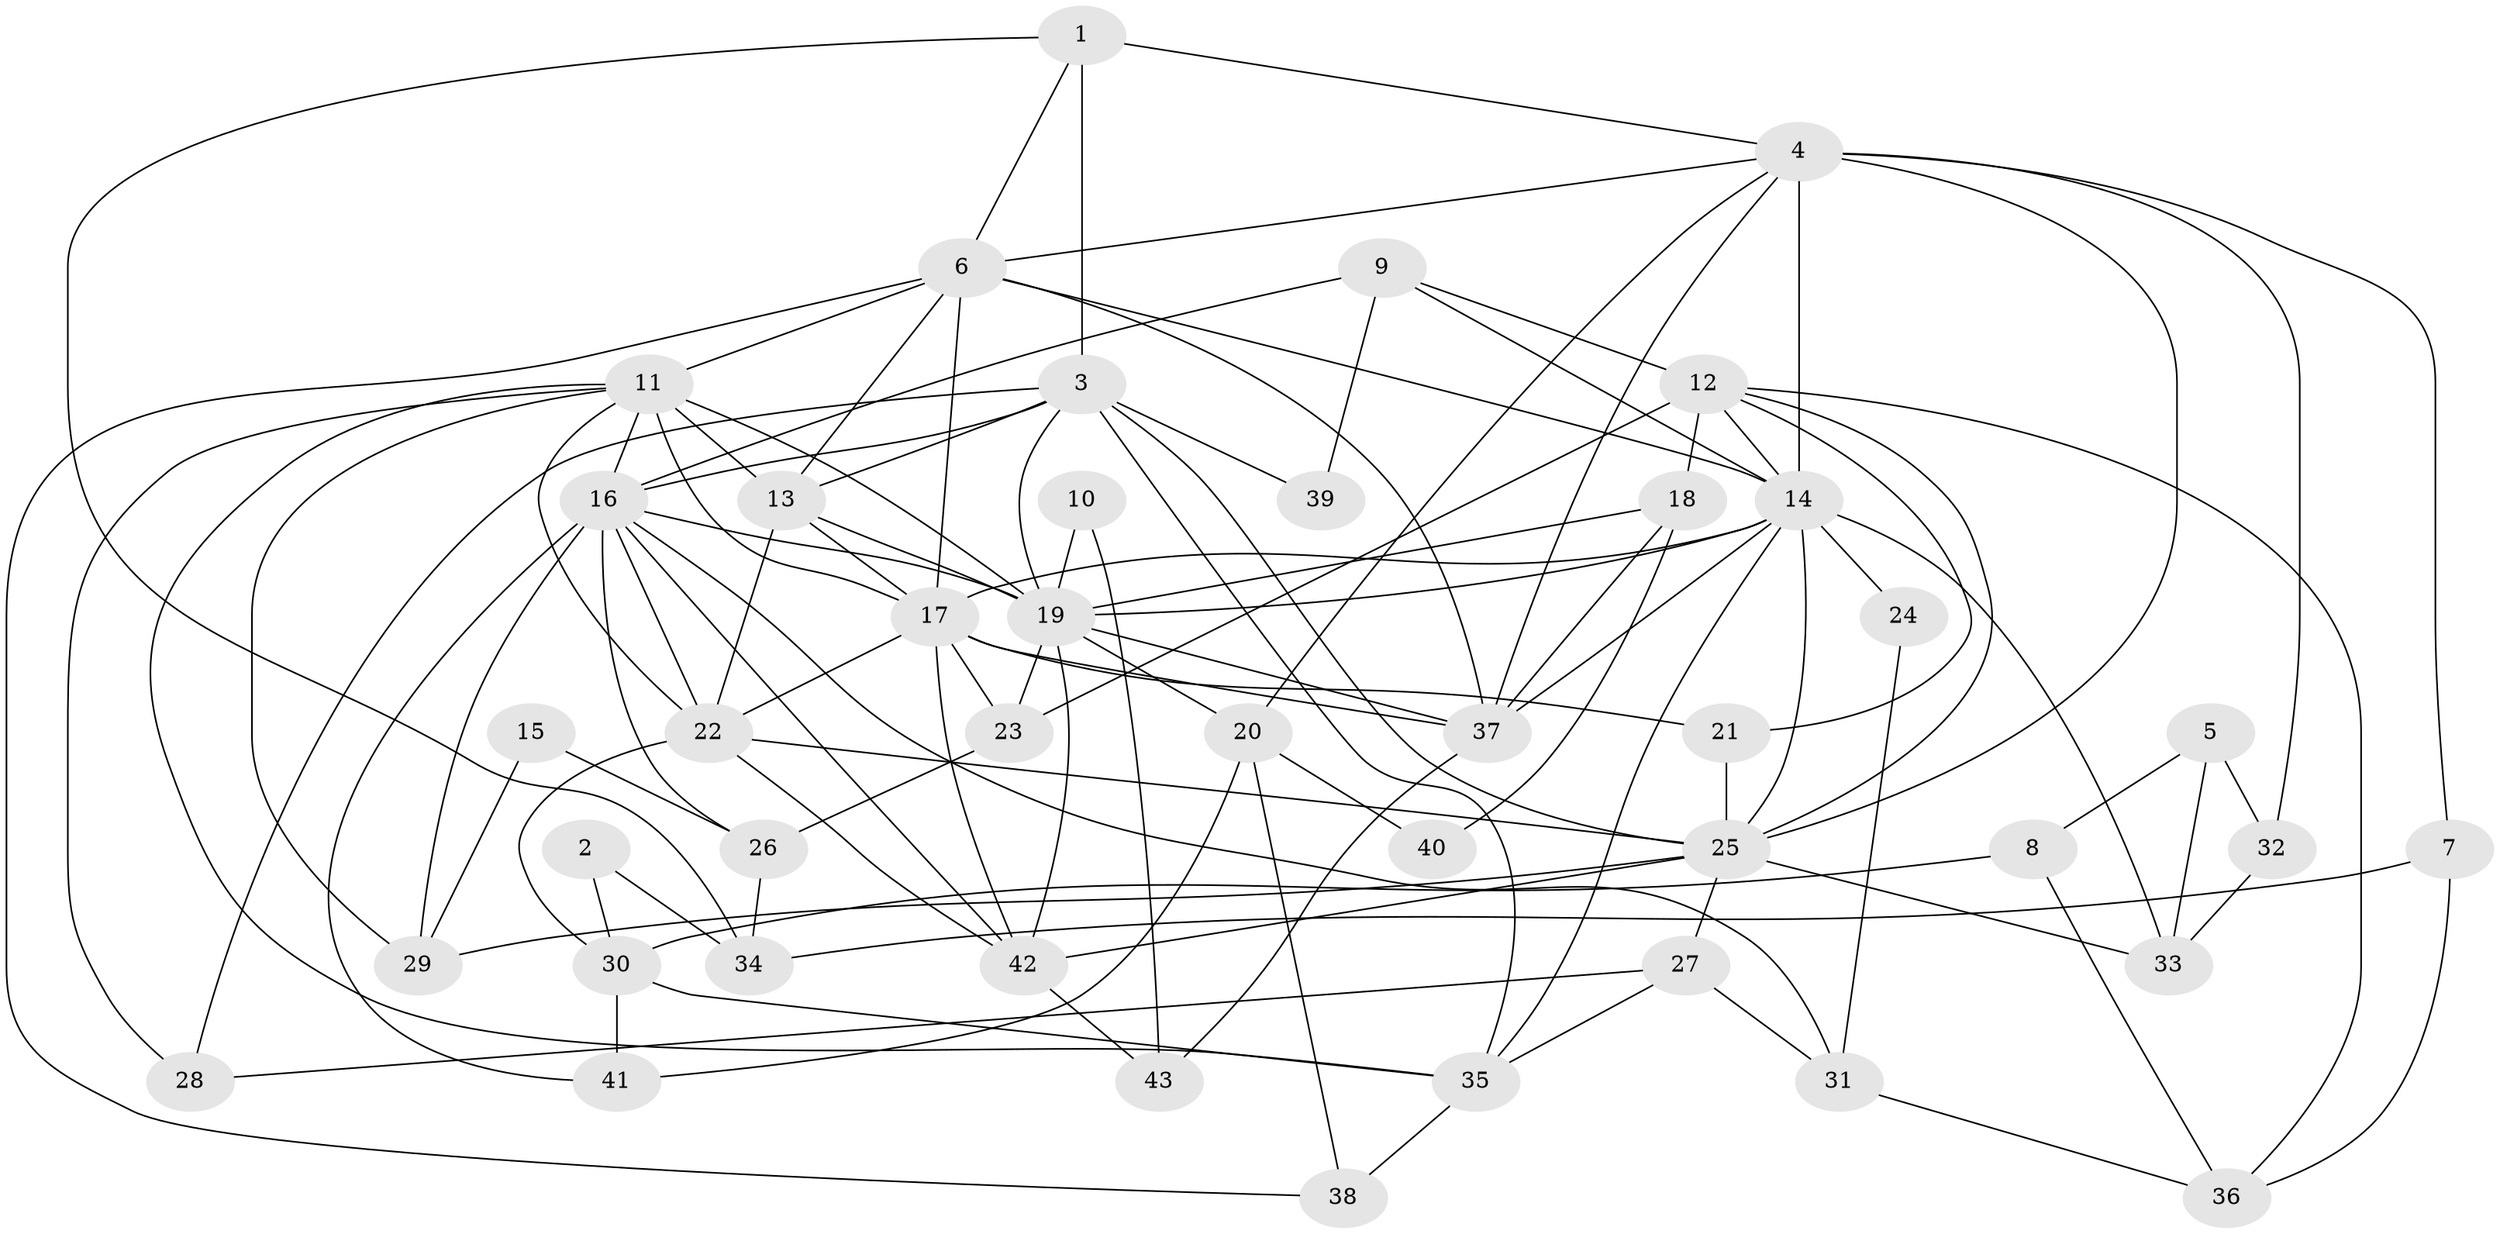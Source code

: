 // original degree distribution, {4: 0.3488372093023256, 2: 0.06976744186046512, 3: 0.3023255813953488, 5: 0.16279069767441862, 6: 0.09302325581395349, 9: 0.011627906976744186, 7: 0.011627906976744186}
// Generated by graph-tools (version 1.1) at 2025/36/03/09/25 02:36:25]
// undirected, 43 vertices, 108 edges
graph export_dot {
graph [start="1"]
  node [color=gray90,style=filled];
  1;
  2;
  3;
  4;
  5;
  6;
  7;
  8;
  9;
  10;
  11;
  12;
  13;
  14;
  15;
  16;
  17;
  18;
  19;
  20;
  21;
  22;
  23;
  24;
  25;
  26;
  27;
  28;
  29;
  30;
  31;
  32;
  33;
  34;
  35;
  36;
  37;
  38;
  39;
  40;
  41;
  42;
  43;
  1 -- 3 [weight=2.0];
  1 -- 4 [weight=1.0];
  1 -- 6 [weight=1.0];
  1 -- 34 [weight=1.0];
  2 -- 30 [weight=1.0];
  2 -- 34 [weight=1.0];
  3 -- 13 [weight=1.0];
  3 -- 16 [weight=1.0];
  3 -- 19 [weight=1.0];
  3 -- 25 [weight=1.0];
  3 -- 28 [weight=1.0];
  3 -- 35 [weight=1.0];
  3 -- 39 [weight=2.0];
  4 -- 6 [weight=1.0];
  4 -- 7 [weight=1.0];
  4 -- 14 [weight=2.0];
  4 -- 20 [weight=1.0];
  4 -- 25 [weight=1.0];
  4 -- 32 [weight=1.0];
  4 -- 37 [weight=1.0];
  5 -- 8 [weight=1.0];
  5 -- 32 [weight=1.0];
  5 -- 33 [weight=1.0];
  6 -- 11 [weight=1.0];
  6 -- 13 [weight=1.0];
  6 -- 14 [weight=1.0];
  6 -- 17 [weight=1.0];
  6 -- 37 [weight=1.0];
  6 -- 38 [weight=1.0];
  7 -- 34 [weight=1.0];
  7 -- 36 [weight=1.0];
  8 -- 30 [weight=1.0];
  8 -- 36 [weight=1.0];
  9 -- 12 [weight=4.0];
  9 -- 14 [weight=2.0];
  9 -- 16 [weight=2.0];
  9 -- 39 [weight=2.0];
  10 -- 19 [weight=1.0];
  10 -- 43 [weight=1.0];
  11 -- 13 [weight=1.0];
  11 -- 16 [weight=1.0];
  11 -- 17 [weight=1.0];
  11 -- 19 [weight=2.0];
  11 -- 22 [weight=1.0];
  11 -- 28 [weight=1.0];
  11 -- 29 [weight=1.0];
  11 -- 35 [weight=1.0];
  12 -- 14 [weight=1.0];
  12 -- 18 [weight=1.0];
  12 -- 21 [weight=1.0];
  12 -- 23 [weight=1.0];
  12 -- 25 [weight=3.0];
  12 -- 36 [weight=1.0];
  13 -- 17 [weight=2.0];
  13 -- 19 [weight=1.0];
  13 -- 22 [weight=2.0];
  14 -- 17 [weight=1.0];
  14 -- 19 [weight=2.0];
  14 -- 24 [weight=1.0];
  14 -- 25 [weight=2.0];
  14 -- 33 [weight=1.0];
  14 -- 35 [weight=1.0];
  14 -- 37 [weight=1.0];
  15 -- 26 [weight=1.0];
  15 -- 29 [weight=1.0];
  16 -- 19 [weight=1.0];
  16 -- 22 [weight=1.0];
  16 -- 26 [weight=1.0];
  16 -- 29 [weight=1.0];
  16 -- 31 [weight=1.0];
  16 -- 41 [weight=1.0];
  16 -- 42 [weight=1.0];
  17 -- 21 [weight=1.0];
  17 -- 22 [weight=2.0];
  17 -- 23 [weight=1.0];
  17 -- 37 [weight=1.0];
  17 -- 42 [weight=1.0];
  18 -- 19 [weight=1.0];
  18 -- 37 [weight=1.0];
  18 -- 40 [weight=1.0];
  19 -- 20 [weight=1.0];
  19 -- 23 [weight=1.0];
  19 -- 37 [weight=2.0];
  19 -- 42 [weight=1.0];
  20 -- 38 [weight=1.0];
  20 -- 40 [weight=1.0];
  20 -- 41 [weight=1.0];
  21 -- 25 [weight=1.0];
  22 -- 25 [weight=3.0];
  22 -- 30 [weight=1.0];
  22 -- 42 [weight=1.0];
  23 -- 26 [weight=1.0];
  24 -- 31 [weight=1.0];
  25 -- 27 [weight=1.0];
  25 -- 29 [weight=1.0];
  25 -- 33 [weight=1.0];
  25 -- 42 [weight=1.0];
  26 -- 34 [weight=1.0];
  27 -- 28 [weight=1.0];
  27 -- 31 [weight=1.0];
  27 -- 35 [weight=1.0];
  30 -- 35 [weight=1.0];
  30 -- 41 [weight=1.0];
  31 -- 36 [weight=1.0];
  32 -- 33 [weight=1.0];
  35 -- 38 [weight=1.0];
  37 -- 43 [weight=1.0];
  42 -- 43 [weight=1.0];
}
